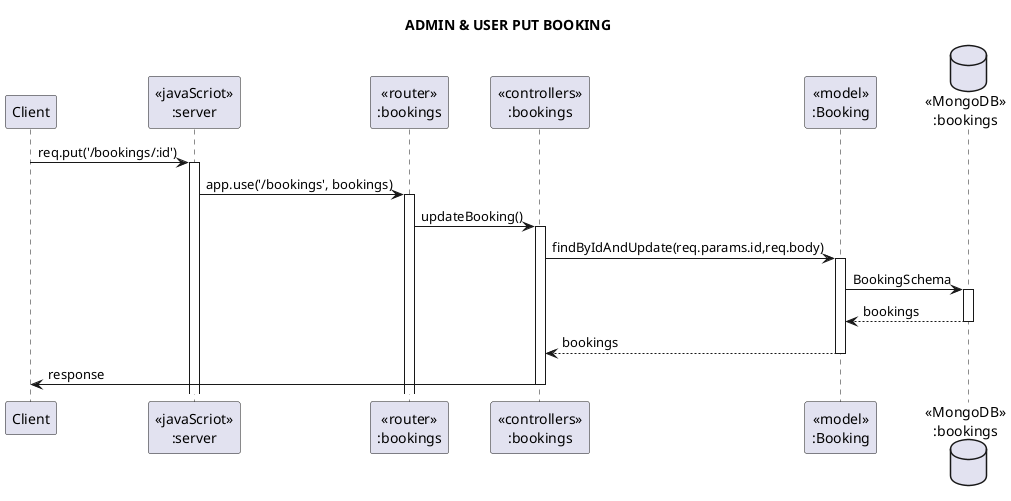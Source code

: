 @startuml ADMIN & USER PUT BOOKING
title ADMIN & USER PUT BOOKING

participant Client as A
participant "<<javaScriot>>\n:server" as B
participant "<<router>>\n:bookings" as C
participant "<<controllers>>\n:bookings" as D
participant "<<model>>\n:Booking" as E
database "<<MongoDB>>\n:bookings" as F

A -> B ++ : req.put('/bookings/:id')
B -> C ++ : app.use('/bookings', bookings)
C -> D ++ : updateBooking()
D -> E ++ : findByIdAndUpdate(req.params.id,req.body)
E -> F ++ : BookingSchema

F --> E -- : bookings
E --> D -- : bookings
D -> A -- : response

@enduml